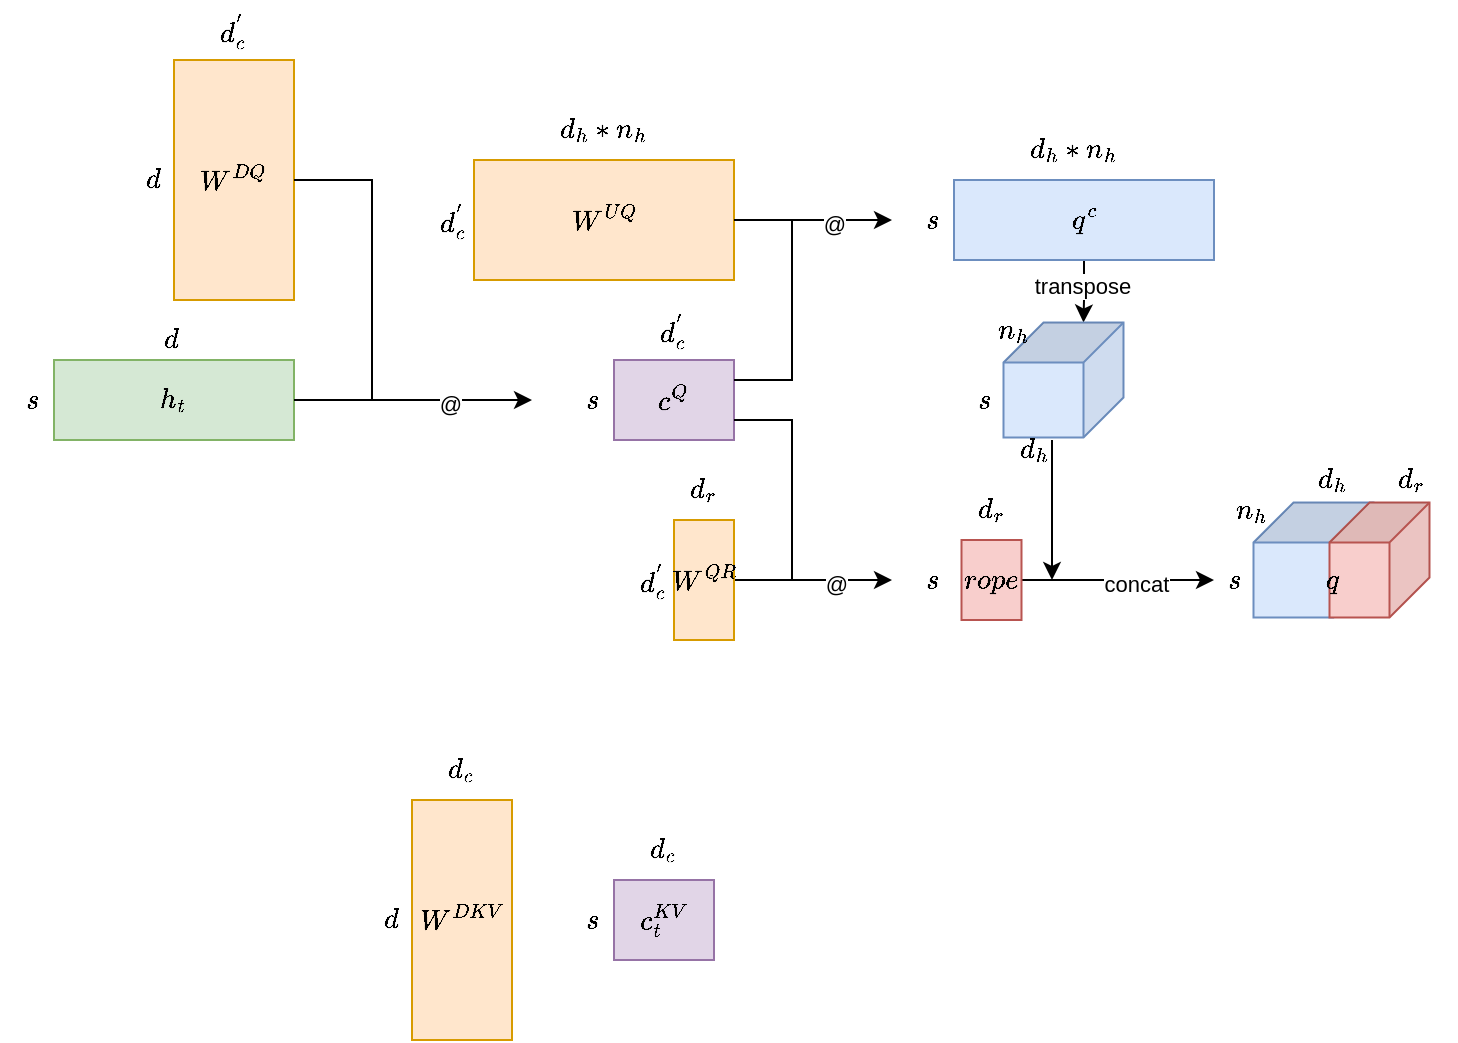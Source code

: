 <mxfile version="24.4.2" type="github">
  <diagram name="第 1 页" id="hgLZSb0Dxp2ZYe8zkw-M">
    <mxGraphModel dx="1050" dy="1710" grid="1" gridSize="10" guides="1" tooltips="1" connect="1" arrows="1" fold="1" page="1" pageScale="1" pageWidth="827" pageHeight="1169" math="1" shadow="0">
      <root>
        <mxCell id="0" />
        <mxCell id="1" parent="0" />
        <mxCell id="IeYtsDWjmAXNCj5qksfI-12" value="$$W^{DKV}$$" style="rounded=0;whiteSpace=wrap;html=1;fillColor=#ffe6cc;strokeColor=#d79b00;" vertex="1" parent="1">
          <mxGeometry x="240" y="300" width="50" height="120" as="geometry" />
        </mxCell>
        <mxCell id="IeYtsDWjmAXNCj5qksfI-11" value="$$W^{DQ}$$" style="rounded=0;whiteSpace=wrap;html=1;fillColor=#ffe6cc;strokeColor=#d79b00;" vertex="1" parent="1">
          <mxGeometry x="121" y="-70" width="60" height="120" as="geometry" />
        </mxCell>
        <mxCell id="IeYtsDWjmAXNCj5qksfI-1" value="" style="rounded=0;whiteSpace=wrap;html=1;fillColor=#d5e8d4;strokeColor=#82b366;" vertex="1" parent="1">
          <mxGeometry x="61" y="80" width="120" height="40" as="geometry" />
        </mxCell>
        <mxCell id="IeYtsDWjmAXNCj5qksfI-2" value="$$h_t$$" style="text;html=1;align=center;verticalAlign=middle;whiteSpace=wrap;rounded=0;" vertex="1" parent="1">
          <mxGeometry x="91" y="85" width="60" height="30" as="geometry" />
        </mxCell>
        <mxCell id="IeYtsDWjmAXNCj5qksfI-7" value="$$c^Q$$" style="rounded=0;whiteSpace=wrap;html=1;fillColor=#e1d5e7;strokeColor=#9673a6;" vertex="1" parent="1">
          <mxGeometry x="341" y="80" width="60" height="40" as="geometry" />
        </mxCell>
        <mxCell id="IeYtsDWjmAXNCj5qksfI-13" value="$$c_t^{KV}$$" style="rounded=0;whiteSpace=wrap;html=1;fillColor=#e1d5e7;strokeColor=#9673a6;" vertex="1" parent="1">
          <mxGeometry x="341" y="340" width="50" height="40" as="geometry" />
        </mxCell>
        <mxCell id="IeYtsDWjmAXNCj5qksfI-15" value="$$d_c^{&#39;}$$" style="text;html=1;align=center;verticalAlign=middle;whiteSpace=wrap;rounded=0;" vertex="1" parent="1">
          <mxGeometry x="141" y="-100" width="20" height="30" as="geometry" />
        </mxCell>
        <mxCell id="IeYtsDWjmAXNCj5qksfI-16" value="$$s$$" style="text;html=1;align=center;verticalAlign=middle;whiteSpace=wrap;rounded=0;" vertex="1" parent="1">
          <mxGeometry x="40" y="85" width="21" height="30" as="geometry" />
        </mxCell>
        <mxCell id="IeYtsDWjmAXNCj5qksfI-18" value="$$d$$" style="text;html=1;align=center;verticalAlign=middle;whiteSpace=wrap;rounded=0;" vertex="1" parent="1">
          <mxGeometry x="110" y="55" width="20" height="30" as="geometry" />
        </mxCell>
        <mxCell id="IeYtsDWjmAXNCj5qksfI-19" value="$$d$$" style="text;html=1;align=center;verticalAlign=middle;whiteSpace=wrap;rounded=0;" vertex="1" parent="1">
          <mxGeometry x="101" y="-25" width="20" height="30" as="geometry" />
        </mxCell>
        <mxCell id="IeYtsDWjmAXNCj5qksfI-20" value="$$d_c$$" style="text;html=1;align=center;verticalAlign=middle;whiteSpace=wrap;rounded=0;" vertex="1" parent="1">
          <mxGeometry x="255" y="270" width="20" height="30" as="geometry" />
        </mxCell>
        <mxCell id="IeYtsDWjmAXNCj5qksfI-21" value="$$d$$" style="text;html=1;align=center;verticalAlign=middle;whiteSpace=wrap;rounded=0;" vertex="1" parent="1">
          <mxGeometry x="220" y="345" width="20" height="30" as="geometry" />
        </mxCell>
        <mxCell id="IeYtsDWjmAXNCj5qksfI-24" value="$$s$$" style="text;html=1;align=center;verticalAlign=middle;whiteSpace=wrap;rounded=0;" vertex="1" parent="1">
          <mxGeometry x="320" y="85" width="21" height="30" as="geometry" />
        </mxCell>
        <mxCell id="IeYtsDWjmAXNCj5qksfI-25" value="$$s$$" style="text;html=1;align=center;verticalAlign=middle;whiteSpace=wrap;rounded=0;" vertex="1" parent="1">
          <mxGeometry x="320" y="345" width="21" height="30" as="geometry" />
        </mxCell>
        <mxCell id="IeYtsDWjmAXNCj5qksfI-27" value="$$d_c^{&#39;}$$" style="text;html=1;align=center;verticalAlign=middle;whiteSpace=wrap;rounded=0;" vertex="1" parent="1">
          <mxGeometry x="361" y="50" width="20" height="30" as="geometry" />
        </mxCell>
        <mxCell id="IeYtsDWjmAXNCj5qksfI-28" value="$$d_c$$" style="text;html=1;align=center;verticalAlign=middle;whiteSpace=wrap;rounded=0;" vertex="1" parent="1">
          <mxGeometry x="356" y="310" width="20" height="30" as="geometry" />
        </mxCell>
        <mxCell id="IeYtsDWjmAXNCj5qksfI-29" value="$$W^{UQ}$$" style="rounded=0;whiteSpace=wrap;html=1;fillColor=#ffe6cc;strokeColor=#d79b00;" vertex="1" parent="1">
          <mxGeometry x="271" y="-20" width="130" height="60" as="geometry" />
        </mxCell>
        <mxCell id="IeYtsDWjmAXNCj5qksfI-30" value="$$d_c^{&#39;}$$" style="text;html=1;align=center;verticalAlign=middle;whiteSpace=wrap;rounded=0;" vertex="1" parent="1">
          <mxGeometry x="251" y="-5" width="20" height="30" as="geometry" />
        </mxCell>
        <mxCell id="IeYtsDWjmAXNCj5qksfI-61" value="" style="edgeStyle=orthogonalEdgeStyle;rounded=0;orthogonalLoop=1;jettySize=auto;html=1;" edge="1" parent="1" source="IeYtsDWjmAXNCj5qksfI-31">
          <mxGeometry relative="1" as="geometry">
            <mxPoint x="480" y="190" as="targetPoint" />
          </mxGeometry>
        </mxCell>
        <mxCell id="IeYtsDWjmAXNCj5qksfI-63" value="@" style="edgeLabel;html=1;align=center;verticalAlign=middle;resizable=0;points=[];" vertex="1" connectable="0" parent="IeYtsDWjmAXNCj5qksfI-61">
          <mxGeometry x="0.28" y="-1" relative="1" as="geometry">
            <mxPoint as="offset" />
          </mxGeometry>
        </mxCell>
        <mxCell id="IeYtsDWjmAXNCj5qksfI-31" value="$$W^{QR}$$" style="rounded=0;whiteSpace=wrap;html=1;fillColor=#ffe6cc;strokeColor=#d79b00;" vertex="1" parent="1">
          <mxGeometry x="371" y="160" width="30" height="60" as="geometry" />
        </mxCell>
        <mxCell id="IeYtsDWjmAXNCj5qksfI-32" value="$${d_h}*{n_h}$$" style="text;html=1;align=center;verticalAlign=middle;whiteSpace=wrap;rounded=0;" vertex="1" parent="1">
          <mxGeometry x="326" y="-50" width="20" height="30" as="geometry" />
        </mxCell>
        <mxCell id="IeYtsDWjmAXNCj5qksfI-33" value="$$d_r$$" style="text;html=1;align=center;verticalAlign=middle;whiteSpace=wrap;rounded=0;" vertex="1" parent="1">
          <mxGeometry x="376" y="130" width="20" height="30" as="geometry" />
        </mxCell>
        <mxCell id="IeYtsDWjmAXNCj5qksfI-34" value="$$d_c^{&#39;}$$" style="text;html=1;align=center;verticalAlign=middle;whiteSpace=wrap;rounded=0;" vertex="1" parent="1">
          <mxGeometry x="351" y="175" width="20" height="30" as="geometry" />
        </mxCell>
        <mxCell id="IeYtsDWjmAXNCj5qksfI-65" value="" style="edgeStyle=orthogonalEdgeStyle;rounded=0;orthogonalLoop=1;jettySize=auto;html=1;entryX=0;entryY=0;entryDx=0;entryDy=20;entryPerimeter=0;" edge="1" parent="1" source="IeYtsDWjmAXNCj5qksfI-35" target="IeYtsDWjmAXNCj5qksfI-50">
          <mxGeometry relative="1" as="geometry" />
        </mxCell>
        <mxCell id="IeYtsDWjmAXNCj5qksfI-66" value="transpose" style="edgeLabel;html=1;align=center;verticalAlign=middle;resizable=0;points=[];" vertex="1" connectable="0" parent="IeYtsDWjmAXNCj5qksfI-65">
          <mxGeometry x="-0.326" y="-1" relative="1" as="geometry">
            <mxPoint y="2" as="offset" />
          </mxGeometry>
        </mxCell>
        <mxCell id="IeYtsDWjmAXNCj5qksfI-35" value="$$q^c$$" style="rounded=0;whiteSpace=wrap;html=1;fillColor=#dae8fc;strokeColor=#6c8ebf;" vertex="1" parent="1">
          <mxGeometry x="511" y="-10" width="130" height="40" as="geometry" />
        </mxCell>
        <mxCell id="IeYtsDWjmAXNCj5qksfI-37" value="$$s$$" style="text;html=1;align=center;verticalAlign=middle;whiteSpace=wrap;rounded=0;" vertex="1" parent="1">
          <mxGeometry x="490" y="-5" width="21" height="30" as="geometry" />
        </mxCell>
        <mxCell id="IeYtsDWjmAXNCj5qksfI-38" value="$${d_h}*{n_h}$$" style="text;html=1;align=center;verticalAlign=middle;whiteSpace=wrap;rounded=0;" vertex="1" parent="1">
          <mxGeometry x="561" y="-40" width="20" height="30" as="geometry" />
        </mxCell>
        <mxCell id="IeYtsDWjmAXNCj5qksfI-41" value="" style="endArrow=classic;html=1;rounded=0;exitX=1;exitY=0.5;exitDx=0;exitDy=0;" edge="1" parent="1" source="IeYtsDWjmAXNCj5qksfI-1">
          <mxGeometry width="50" height="50" relative="1" as="geometry">
            <mxPoint x="280" y="60" as="sourcePoint" />
            <mxPoint x="300" y="100" as="targetPoint" />
          </mxGeometry>
        </mxCell>
        <mxCell id="IeYtsDWjmAXNCj5qksfI-45" value="@" style="edgeLabel;html=1;align=center;verticalAlign=middle;resizable=0;points=[];" vertex="1" connectable="0" parent="IeYtsDWjmAXNCj5qksfI-41">
          <mxGeometry x="0.307" y="-2" relative="1" as="geometry">
            <mxPoint as="offset" />
          </mxGeometry>
        </mxCell>
        <mxCell id="IeYtsDWjmAXNCj5qksfI-44" value="" style="endArrow=none;html=1;rounded=0;entryX=1;entryY=0.5;entryDx=0;entryDy=0;" edge="1" parent="1" target="IeYtsDWjmAXNCj5qksfI-11">
          <mxGeometry width="50" height="50" relative="1" as="geometry">
            <mxPoint x="220" y="100" as="sourcePoint" />
            <mxPoint x="330" y="10" as="targetPoint" />
            <Array as="points">
              <mxPoint x="220" y="-10" />
            </Array>
          </mxGeometry>
        </mxCell>
        <mxCell id="IeYtsDWjmAXNCj5qksfI-46" value="" style="endArrow=classic;html=1;rounded=0;exitX=1;exitY=0.5;exitDx=0;exitDy=0;" edge="1" parent="1" source="IeYtsDWjmAXNCj5qksfI-29">
          <mxGeometry width="50" height="50" relative="1" as="geometry">
            <mxPoint x="280" y="210" as="sourcePoint" />
            <mxPoint x="480" y="10" as="targetPoint" />
          </mxGeometry>
        </mxCell>
        <mxCell id="IeYtsDWjmAXNCj5qksfI-48" value="@" style="edgeLabel;html=1;align=center;verticalAlign=middle;resizable=0;points=[];" vertex="1" connectable="0" parent="IeYtsDWjmAXNCj5qksfI-46">
          <mxGeometry x="0.251" y="-2" relative="1" as="geometry">
            <mxPoint as="offset" />
          </mxGeometry>
        </mxCell>
        <mxCell id="IeYtsDWjmAXNCj5qksfI-47" value="" style="endArrow=none;html=1;rounded=0;exitX=1;exitY=0.25;exitDx=0;exitDy=0;" edge="1" parent="1" source="IeYtsDWjmAXNCj5qksfI-7">
          <mxGeometry width="50" height="50" relative="1" as="geometry">
            <mxPoint x="280" y="210" as="sourcePoint" />
            <mxPoint x="430" y="10" as="targetPoint" />
            <Array as="points">
              <mxPoint x="430" y="90" />
            </Array>
          </mxGeometry>
        </mxCell>
        <mxCell id="IeYtsDWjmAXNCj5qksfI-50" value="" style="shape=cube;whiteSpace=wrap;html=1;boundedLbl=1;backgroundOutline=1;darkOpacity=0.05;darkOpacity2=0.1;fillColor=#dae8fc;strokeColor=#6c8ebf;rotation=90;" vertex="1" parent="1">
          <mxGeometry x="537" y="60" width="57.5" height="60" as="geometry" />
        </mxCell>
        <mxCell id="IeYtsDWjmAXNCj5qksfI-51" value="$$n_h$$" style="text;html=1;align=center;verticalAlign=middle;whiteSpace=wrap;rounded=0;" vertex="1" parent="1">
          <mxGeometry x="530.75" y="50" width="20" height="30" as="geometry" />
        </mxCell>
        <mxCell id="IeYtsDWjmAXNCj5qksfI-52" value="$$s$$" style="text;html=1;align=center;verticalAlign=middle;whiteSpace=wrap;rounded=0;" vertex="1" parent="1">
          <mxGeometry x="516" y="85" width="21" height="30" as="geometry" />
        </mxCell>
        <mxCell id="IeYtsDWjmAXNCj5qksfI-53" value="$$d_h$$" style="text;html=1;align=center;verticalAlign=middle;whiteSpace=wrap;rounded=0;" vertex="1" parent="1">
          <mxGeometry x="521" y="110" width="60" height="30" as="geometry" />
        </mxCell>
        <mxCell id="IeYtsDWjmAXNCj5qksfI-71" value="" style="edgeStyle=orthogonalEdgeStyle;rounded=0;orthogonalLoop=1;jettySize=auto;html=1;entryX=0;entryY=0.5;entryDx=0;entryDy=0;" edge="1" parent="1" source="IeYtsDWjmAXNCj5qksfI-56" target="IeYtsDWjmAXNCj5qksfI-69">
          <mxGeometry relative="1" as="geometry" />
        </mxCell>
        <mxCell id="IeYtsDWjmAXNCj5qksfI-73" value="concat" style="edgeLabel;html=1;align=center;verticalAlign=middle;resizable=0;points=[];" vertex="1" connectable="0" parent="IeYtsDWjmAXNCj5qksfI-71">
          <mxGeometry x="0.188" y="-2" relative="1" as="geometry">
            <mxPoint as="offset" />
          </mxGeometry>
        </mxCell>
        <mxCell id="IeYtsDWjmAXNCj5qksfI-56" value="$$rope$$" style="rounded=0;whiteSpace=wrap;html=1;fillColor=#f8cecc;strokeColor=#b85450;" vertex="1" parent="1">
          <mxGeometry x="514.75" y="170" width="30" height="40" as="geometry" />
        </mxCell>
        <mxCell id="IeYtsDWjmAXNCj5qksfI-57" value="$$s$$" style="text;html=1;align=center;verticalAlign=middle;whiteSpace=wrap;rounded=0;" vertex="1" parent="1">
          <mxGeometry x="490" y="175" width="21" height="30" as="geometry" />
        </mxCell>
        <mxCell id="IeYtsDWjmAXNCj5qksfI-58" value="$$d_r$$" style="text;html=1;align=center;verticalAlign=middle;whiteSpace=wrap;rounded=0;" vertex="1" parent="1">
          <mxGeometry x="519.75" y="140" width="20" height="30" as="geometry" />
        </mxCell>
        <mxCell id="IeYtsDWjmAXNCj5qksfI-62" value="" style="endArrow=none;html=1;rounded=0;entryX=1;entryY=0.75;entryDx=0;entryDy=0;" edge="1" parent="1" target="IeYtsDWjmAXNCj5qksfI-7">
          <mxGeometry width="50" height="50" relative="1" as="geometry">
            <mxPoint x="430" y="190" as="sourcePoint" />
            <mxPoint x="330" y="160" as="targetPoint" />
            <Array as="points">
              <mxPoint x="430" y="110" />
            </Array>
          </mxGeometry>
        </mxCell>
        <mxCell id="IeYtsDWjmAXNCj5qksfI-67" value="" style="shape=cube;whiteSpace=wrap;html=1;boundedLbl=1;backgroundOutline=1;darkOpacity=0.05;darkOpacity2=0.1;fillColor=#dae8fc;strokeColor=#6c8ebf;rotation=90;" vertex="1" parent="1">
          <mxGeometry x="662" y="150" width="57.5" height="60" as="geometry" />
        </mxCell>
        <mxCell id="IeYtsDWjmAXNCj5qksfI-68" value="$$n_h$$" style="text;html=1;align=center;verticalAlign=middle;whiteSpace=wrap;rounded=0;" vertex="1" parent="1">
          <mxGeometry x="650" y="140" width="20" height="30" as="geometry" />
        </mxCell>
        <mxCell id="IeYtsDWjmAXNCj5qksfI-69" value="$$s$$" style="text;html=1;align=center;verticalAlign=middle;whiteSpace=wrap;rounded=0;" vertex="1" parent="1">
          <mxGeometry x="641" y="175" width="21" height="30" as="geometry" />
        </mxCell>
        <mxCell id="IeYtsDWjmAXNCj5qksfI-70" value="$$d_h$$" style="text;html=1;align=center;verticalAlign=middle;whiteSpace=wrap;rounded=0;" vertex="1" parent="1">
          <mxGeometry x="670" y="125" width="60" height="30" as="geometry" />
        </mxCell>
        <mxCell id="IeYtsDWjmAXNCj5qksfI-74" value="" style="shape=cube;whiteSpace=wrap;html=1;boundedLbl=1;backgroundOutline=1;darkOpacity=0.05;darkOpacity2=0.1;fillColor=#f8cecc;strokeColor=#b85450;rotation=90;" vertex="1" parent="1">
          <mxGeometry x="695" y="155" width="57.5" height="50" as="geometry" />
        </mxCell>
        <mxCell id="IeYtsDWjmAXNCj5qksfI-75" value="$$d_r$$" style="text;html=1;align=center;verticalAlign=middle;whiteSpace=wrap;rounded=0;" vertex="1" parent="1">
          <mxGeometry x="730" y="125" width="20" height="30" as="geometry" />
        </mxCell>
        <mxCell id="IeYtsDWjmAXNCj5qksfI-76" value="$$q$$" style="text;html=1;align=center;verticalAlign=middle;whiteSpace=wrap;rounded=0;" vertex="1" parent="1">
          <mxGeometry x="670" y="175" width="60" height="30" as="geometry" />
        </mxCell>
        <mxCell id="IeYtsDWjmAXNCj5qksfI-78" value="" style="endArrow=classic;html=1;rounded=0;exitX=0.65;exitY=0.333;exitDx=0;exitDy=0;exitPerimeter=0;" edge="1" parent="1" source="IeYtsDWjmAXNCj5qksfI-53">
          <mxGeometry width="50" height="50" relative="1" as="geometry">
            <mxPoint x="280" y="210" as="sourcePoint" />
            <mxPoint x="560" y="190" as="targetPoint" />
          </mxGeometry>
        </mxCell>
      </root>
    </mxGraphModel>
  </diagram>
</mxfile>
